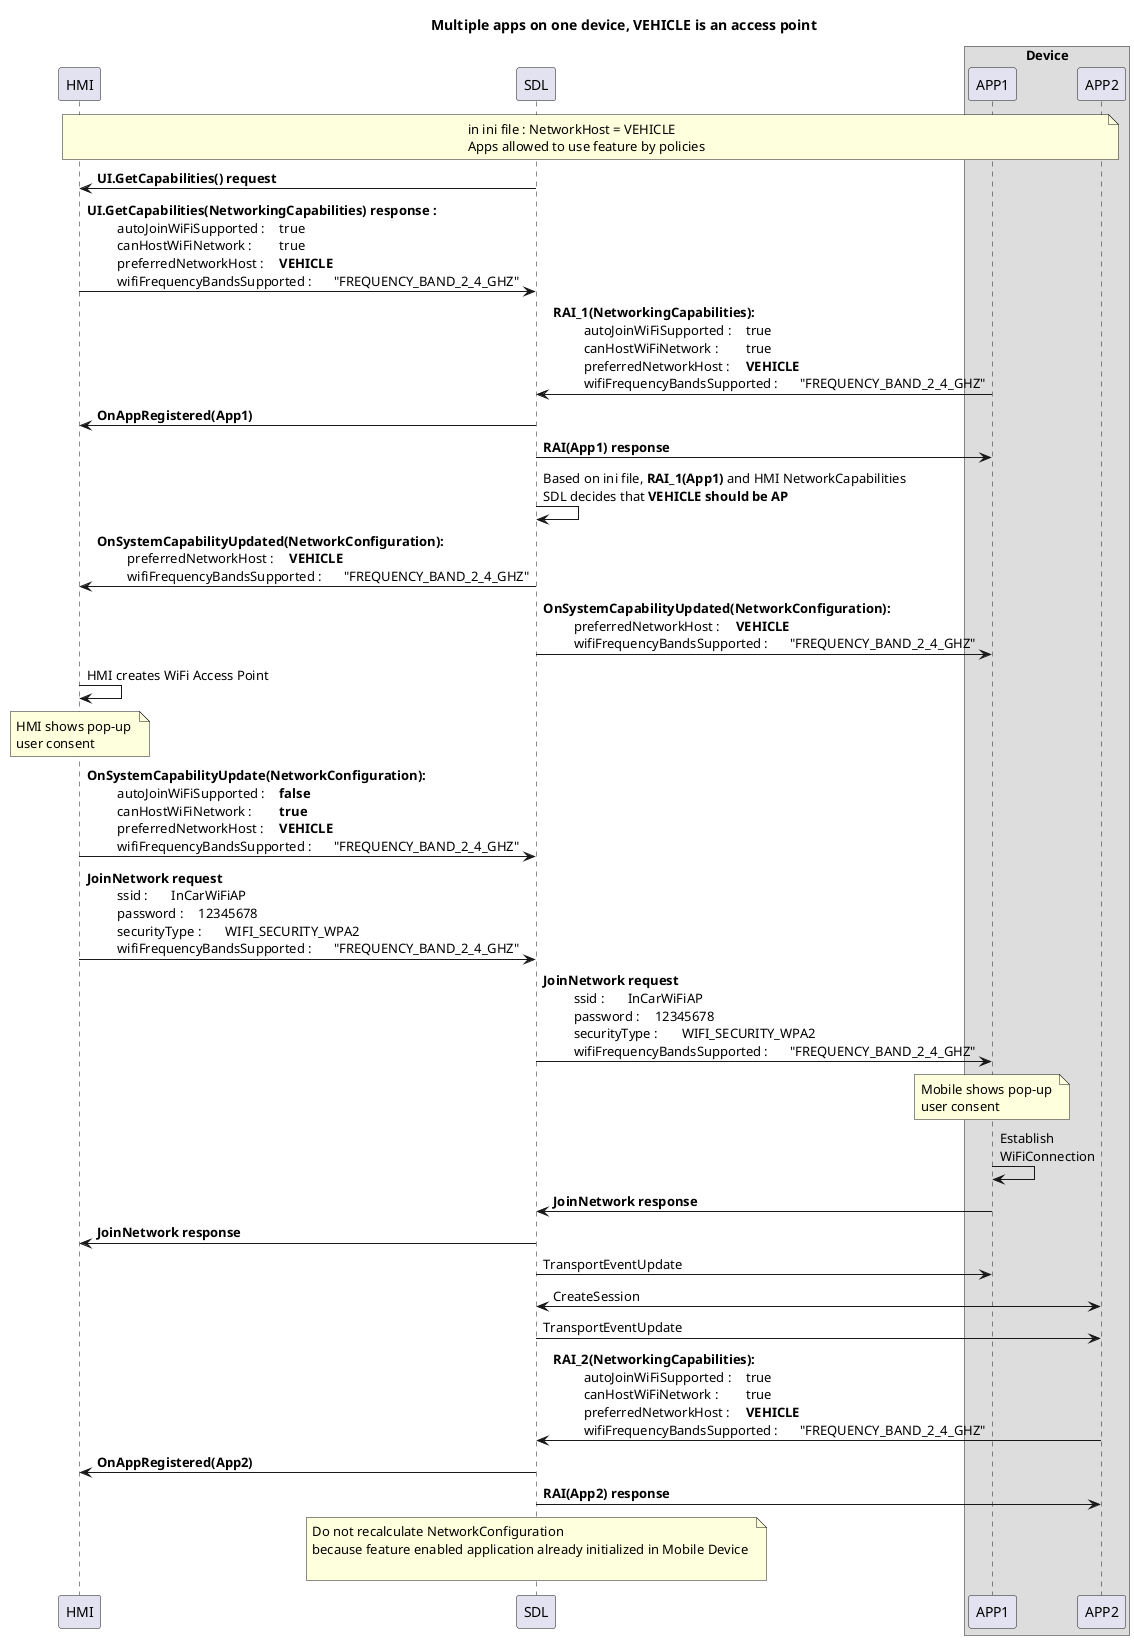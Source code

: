 @startuml
!pragma teoz true


title Multiple apps on one device, VEHICLE is an access point
participant HMI
participant SDL
box "Device"
participant APP1
participant APP2
end box

note over HMI, APP2: in ini file : NetworkHost = VEHICLE \n\
Apps allowed to use feature by policies

SDL -> HMI : <b>UI.GetCapabilities() request
HMI -> SDL : <b>UI.GetCapabilities(NetworkingCapabilities) response : \n\
\t autoJoinWiFiSupported : \t true \n\
\t canHostWiFiNetwork : \t true \n\
\t preferredNetworkHost : \t **VEHICLE** \n\
\t wifiFrequencyBandsSupported : \t "FREQUENCY_BAND_2_4_GHZ" 


APP1 -> SDL : <b>RAI_1(NetworkingCapabilities): \n\
\t autoJoinWiFiSupported : \t true \n\
\t canHostWiFiNetwork : \t true \n\
\t preferredNetworkHost : \t **VEHICLE** \n\
\t wifiFrequencyBandsSupported : \t "FREQUENCY_BAND_2_4_GHZ" 

SDL -> HMI : <b>OnAppRegistered(App1) 
SDL -> APP1 : <b>RAI(App1) response 

SDL -> SDL : Based on ini file, **RAI_1(App1)** and HMI NetworkCapabilities\n\
SDL decides that **VEHICLE should be AP** 

SDL -> HMI:  <b>OnSystemCapabilityUpdated(NetworkConfiguration): \n\
\t preferredNetworkHost : \t **VEHICLE** \n\
\t wifiFrequencyBandsSupported : \t "FREQUENCY_BAND_2_4_GHZ" 

SDL -> APP1:  <b>OnSystemCapabilityUpdated(NetworkConfiguration): \n\
\t preferredNetworkHost : \t **VEHICLE** \n\
\t wifiFrequencyBandsSupported : \t "FREQUENCY_BAND_2_4_GHZ"

HMI -> HMI : HMI creates WiFi Access Point

note over HMI: HMI shows pop-up \n\
user consent 

HMI -> SDL:  <b>OnSystemCapabilityUpdate(NetworkConfiguration): \n\
\t autoJoinWiFiSupported : \t **false** \n\
\t canHostWiFiNetwork : \t **true**  \n\
\t preferredNetworkHost : \t **VEHICLE** \n\
\t wifiFrequencyBandsSupported : \t "FREQUENCY_BAND_2_4_GHZ" 

HMI -> SDL: <b>JoinNetwork request \n\
\t ssid : \t InCarWiFiAP \n\
\t password : \t 12345678 \n\
\t securityType : \t WIFI_SECURITY_WPA2 \n\
\t wifiFrequencyBandsSupported : \t "FREQUENCY_BAND_2_4_GHZ" 

SDL -> APP1: <b>JoinNetwork request \n\
\t ssid : \t InCarWiFiAP \n\
\t password : \t 12345678 \n\
\t securityType : \t WIFI_SECURITY_WPA2 \n\
\t wifiFrequencyBandsSupported : \t "FREQUENCY_BAND_2_4_GHZ" 

note over APP1: Mobile shows pop-up \n\
user consent 

APP1 -> APP1 : Establish  \n\
WiFiConnection

APP1 -> SDL : <b>JoinNetwork response
SDL -> HMI : <b>JoinNetwork response
SDL -> APP1 : TransportEventUpdate

APP2 <-> SDL : CreateSession
SDL -> APP2 : TransportEventUpdate
APP2 -> SDL : <b>RAI_2(NetworkingCapabilities): \n\
\t autoJoinWiFiSupported : \t true \n\
\t canHostWiFiNetwork : \t true \n\
\t preferredNetworkHost : \t **VEHICLE** \n\
\t wifiFrequencyBandsSupported : \t "FREQUENCY_BAND_2_4_GHZ" 


SDL -> HMI : <b>OnAppRegistered(App2) 
SDL -> APP2 : <b>RAI(App2) response 

note over SDL : Do not recalculate NetworkConfiguration \n\
because feature enabled application already initialized in Mobile Device \n\

@enduml
